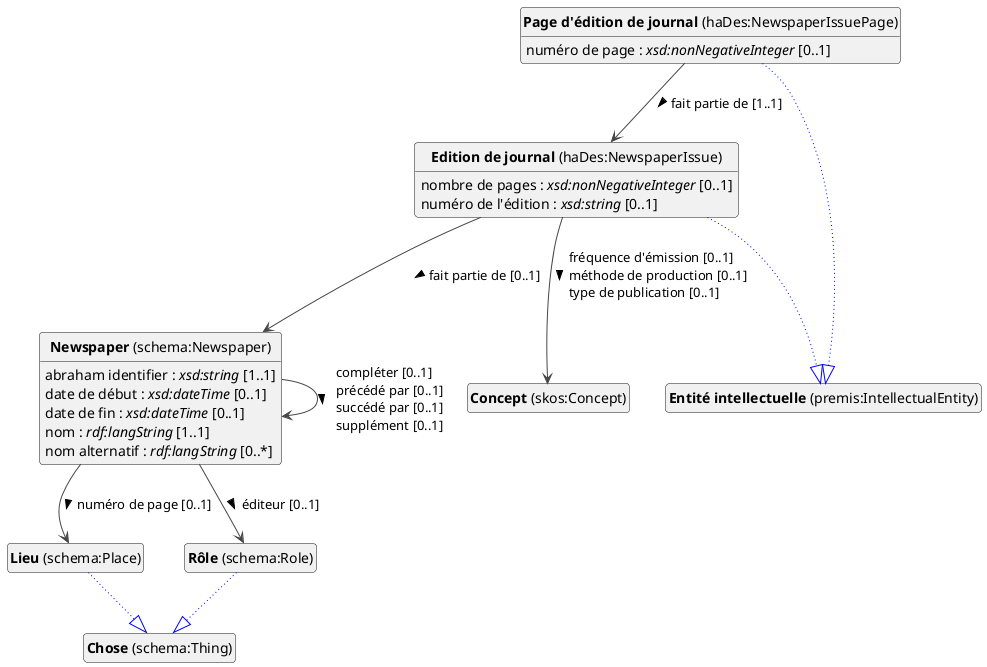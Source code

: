 @startuml
!theme vibrant
skinparam classFontSize 14
!define LIGHTORANGE
skinparam componentStyle uml2
skinparam wrapMessageWidth 1000
skinparam wrapWidth 1000
' skinparam ArrowColor #Maroon
' Remove shadows
skinparam shadowing false
'skinparam linetype polyline
skinparam ArrowMessageAlignment left
top to bottom direction


class "<b>Newspaper</b> (schema:Newspaper)" as schema_Newspaper [[#schema%3ANewspaper]]
class "<b>Concept</b> (skos:Concept)" as skos_Concept [[../../terms/fr#skos%3AConcept]]
class "<b>Edition de journal</b> (haDes:NewspaperIssue)" as haDes_NewspaperIssue [[#haDes%3ANewspaperIssue]]
class "<b>Entité intellectuelle</b> (premis:IntellectualEntity)" as premis_IntellectualEntity [[#premis%3AIntellectualEntity]]
class "<b>Lieu</b> (schema:Place)" as schema_Place [[../../description/fr#schema%3APlace]]
class "<b>Chose</b> (schema:Thing)" as schema_Thing [[#schema%3AThing]]
class "<b>Page d'édition de journal</b> (haDes:NewspaperIssuePage)" as haDes_NewspaperIssuePage [[#haDes%3ANewspaperIssuePage]]
class "<b>Entité intellectuelle</b> (premis:IntellectualEntity)" as premis_IntellectualEntity [[#premis%3AIntellectualEntity]]
class "<b>Rôle</b> (schema:Role)" as schema_Role [[../../description/fr#schema%3ARole]]
class "<b>Chose</b> (schema:Thing)" as schema_Thing [[#schema%3AThing]]


schema_Newspaper : abraham identifier : <i>xsd:string</i> [1..1]
schema_Newspaper : date de début : <i>xsd:dateTime</i> [0..1]
schema_Newspaper : date de fin : <i>xsd:dateTime</i> [0..1]
schema_Newspaper : nom : <i>rdf:langString</i> [1..1]
schema_Newspaper : nom alternatif : <i>rdf:langString</i> [0..*]

schema_Newspaper --> schema_Newspaper :compléter [0..1]  \lprécédé par [0..1]  \lsuccédé par [0..1]  \lsupplément [0..1]  > 
schema_Newspaper --> schema_Place :numéro de page [0..1]  > 
schema_Newspaper --> schema_Role :éditeur [0..1]  > 





haDes_NewspaperIssue --|> premis_IntellectualEntity #blue;line.dotted;text:blue

haDes_NewspaperIssue : nombre de pages : <i>xsd:nonNegativeInteger</i> [0..1]
haDes_NewspaperIssue : numéro de l'édition : <i>xsd:string</i> [0..1]
haDes_NewspaperIssue --> schema_Newspaper :fait partie de [0..1]  > 
haDes_NewspaperIssue --> skos_Concept :fréquence d'émission [0..1]  \lméthode de production [0..1]  \ltype de publication [0..1]  > 



schema_Place --|> schema_Thing #blue;line.dotted;text:blue


haDes_NewspaperIssuePage --|> premis_IntellectualEntity #blue;line.dotted;text:blue

haDes_NewspaperIssuePage : numéro de page : <i>xsd:nonNegativeInteger</i> [0..1]
haDes_NewspaperIssuePage --> haDes_NewspaperIssue :fait partie de [1..1]  > 


schema_Role --|> schema_Thing #blue;line.dotted;text:blue



hide circle
hide methods
hide empty members
@enduml


